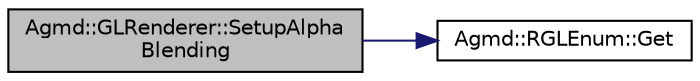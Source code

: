 digraph "Agmd::GLRenderer::SetupAlphaBlending"
{
  edge [fontname="Helvetica",fontsize="10",labelfontname="Helvetica",labelfontsize="10"];
  node [fontname="Helvetica",fontsize="10",shape=record];
  rankdir="LR";
  Node1 [label="Agmd::GLRenderer::SetupAlpha\lBlending",height=0.2,width=0.4,color="black", fillcolor="grey75", style="filled" fontcolor="black"];
  Node1 -> Node2 [color="midnightblue",fontsize="10",style="solid",fontname="Helvetica"];
  Node2 [label="Agmd::RGLEnum::Get",height=0.2,width=0.4,color="black", fillcolor="white", style="filled",URL="$class_agmd_1_1_r_g_l_enum.html#a068b1f934454cf573d301c7375b4e431"];
}
